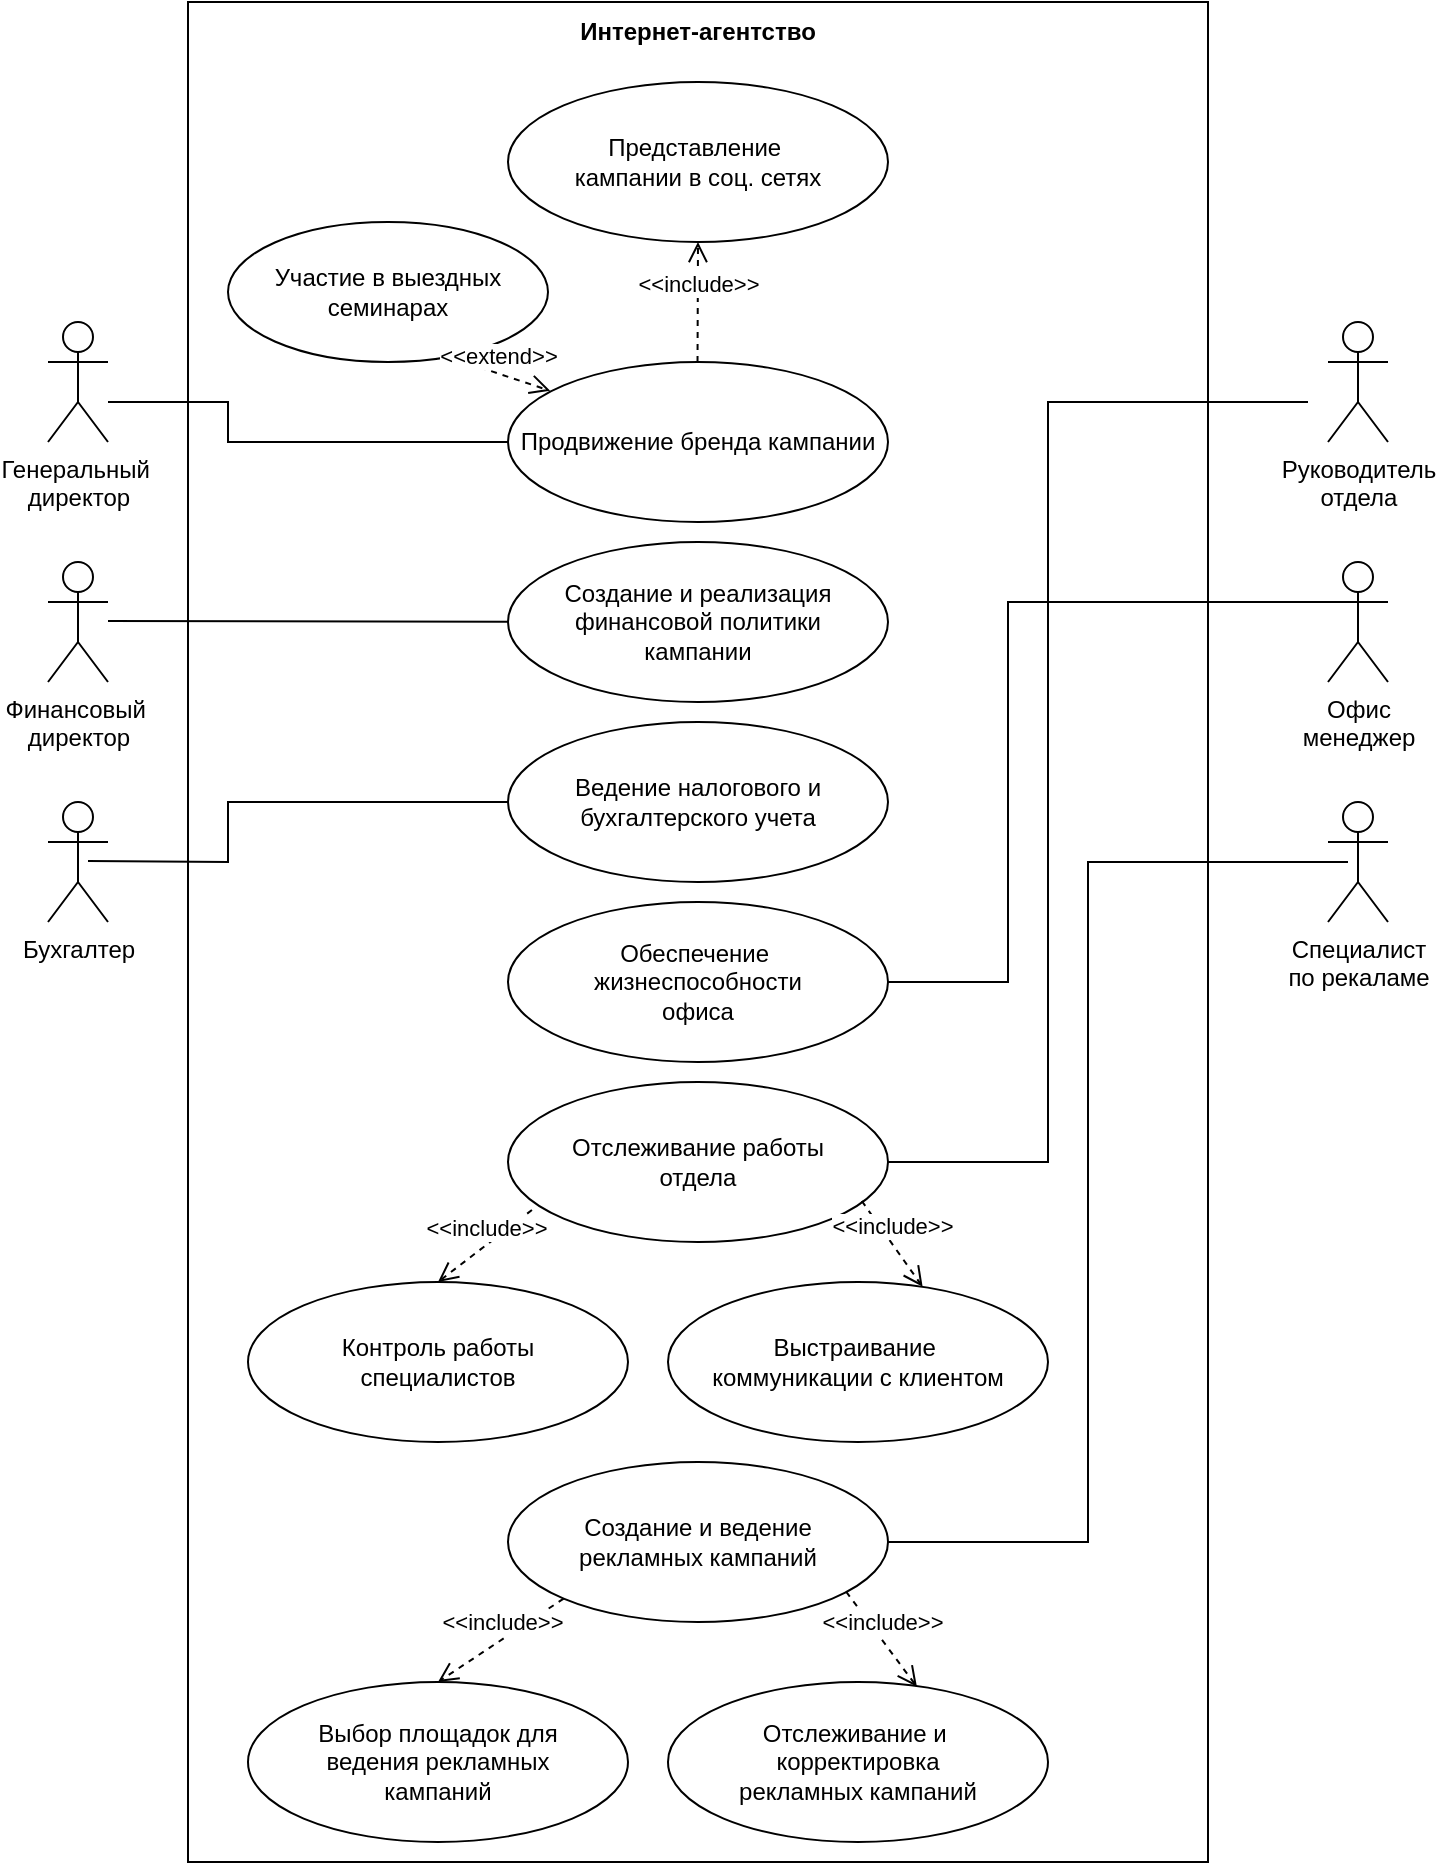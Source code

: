 <mxfile version="24.2.5" type="github">
  <diagram name="Страница — 1" id="Pmskii_91bTWeBg1kff7">
    <mxGraphModel dx="1969" dy="908" grid="1" gridSize="10" guides="1" tooltips="1" connect="1" arrows="1" fold="1" page="1" pageScale="1" pageWidth="827" pageHeight="1169" math="0" shadow="0">
      <root>
        <mxCell id="0" />
        <mxCell id="1" parent="0" />
        <mxCell id="o8MNEEBRWlQBnkrjZcF8-59" value="" style="rounded=0;whiteSpace=wrap;html=1;" vertex="1" parent="1">
          <mxGeometry x="150" y="20" width="510" height="930" as="geometry" />
        </mxCell>
        <mxCell id="o8MNEEBRWlQBnkrjZcF8-1" value="Генеральный&amp;nbsp;&lt;div&gt;директор&lt;/div&gt;" style="shape=umlActor;verticalLabelPosition=bottom;verticalAlign=top;html=1;outlineConnect=0;" vertex="1" parent="1">
          <mxGeometry x="80" y="180" width="30" height="60" as="geometry" />
        </mxCell>
        <mxCell id="o8MNEEBRWlQBnkrjZcF8-3" value="Финансовый&amp;nbsp;&lt;div&gt;директор&lt;/div&gt;" style="shape=umlActor;verticalLabelPosition=bottom;verticalAlign=top;html=1;outlineConnect=0;" vertex="1" parent="1">
          <mxGeometry x="80" y="300" width="30" height="60" as="geometry" />
        </mxCell>
        <mxCell id="o8MNEEBRWlQBnkrjZcF8-5" value="Бухгалтер" style="shape=umlActor;verticalLabelPosition=bottom;verticalAlign=top;html=1;outlineConnect=0;" vertex="1" parent="1">
          <mxGeometry x="80" y="420" width="30" height="60" as="geometry" />
        </mxCell>
        <mxCell id="o8MNEEBRWlQBnkrjZcF8-8" value="Руководитель&lt;div&gt;отдела&lt;/div&gt;" style="shape=umlActor;verticalLabelPosition=bottom;verticalAlign=top;html=1;outlineConnect=0;" vertex="1" parent="1">
          <mxGeometry x="720" y="180" width="30" height="60" as="geometry" />
        </mxCell>
        <mxCell id="o8MNEEBRWlQBnkrjZcF8-9" value="Офис &lt;br&gt;менеджер" style="shape=umlActor;verticalLabelPosition=bottom;verticalAlign=top;html=1;outlineConnect=0;" vertex="1" parent="1">
          <mxGeometry x="720" y="300" width="30" height="60" as="geometry" />
        </mxCell>
        <mxCell id="o8MNEEBRWlQBnkrjZcF8-13" value="Специалист&lt;br&gt;по рекаламе" style="shape=umlActor;verticalLabelPosition=bottom;verticalAlign=top;html=1;outlineConnect=0;" vertex="1" parent="1">
          <mxGeometry x="720" y="420" width="30" height="60" as="geometry" />
        </mxCell>
        <mxCell id="o8MNEEBRWlQBnkrjZcF8-14" value="Продвижение бренда кампании" style="ellipse;whiteSpace=wrap;html=1;" vertex="1" parent="1">
          <mxGeometry x="310" y="200" width="190" height="80" as="geometry" />
        </mxCell>
        <mxCell id="o8MNEEBRWlQBnkrjZcF8-20" value="Представление&amp;nbsp;&lt;div&gt;кампании в соц. сетях&lt;/div&gt;" style="ellipse;whiteSpace=wrap;html=1;" vertex="1" parent="1">
          <mxGeometry x="310" y="60" width="190" height="80" as="geometry" />
        </mxCell>
        <mxCell id="o8MNEEBRWlQBnkrjZcF8-34" value="&amp;lt;&amp;lt;include&amp;gt;&amp;gt;" style="html=1;verticalAlign=bottom;endArrow=open;dashed=1;endSize=8;curved=0;rounded=0;" edge="1" parent="1">
          <mxGeometry relative="1" as="geometry">
            <mxPoint x="404.76" y="200" as="sourcePoint" />
            <mxPoint x="405" y="140" as="targetPoint" />
          </mxGeometry>
        </mxCell>
        <mxCell id="o8MNEEBRWlQBnkrjZcF8-35" value="Создание и реализация&lt;div&gt;финансовой политики&lt;/div&gt;&lt;div&gt;кампании&lt;/div&gt;" style="ellipse;whiteSpace=wrap;html=1;" vertex="1" parent="1">
          <mxGeometry x="310" y="290" width="190" height="80" as="geometry" />
        </mxCell>
        <mxCell id="o8MNEEBRWlQBnkrjZcF8-44" value="" style="endArrow=none;html=1;rounded=0;" edge="1" parent="1" target="o8MNEEBRWlQBnkrjZcF8-35">
          <mxGeometry width="50" height="50" relative="1" as="geometry">
            <mxPoint x="110" y="329.5" as="sourcePoint" />
            <mxPoint x="190" y="329.5" as="targetPoint" />
          </mxGeometry>
        </mxCell>
        <mxCell id="o8MNEEBRWlQBnkrjZcF8-45" value="Ведение налогового и&lt;div&gt;бухгалтерского учета&lt;/div&gt;" style="ellipse;whiteSpace=wrap;html=1;" vertex="1" parent="1">
          <mxGeometry x="310" y="380" width="190" height="80" as="geometry" />
        </mxCell>
        <mxCell id="o8MNEEBRWlQBnkrjZcF8-47" value="Обеспечение&amp;nbsp;&lt;div&gt;жизнеспособности&lt;/div&gt;&lt;div&gt;офиса&lt;/div&gt;" style="ellipse;whiteSpace=wrap;html=1;" vertex="1" parent="1">
          <mxGeometry x="310" y="470" width="190" height="80" as="geometry" />
        </mxCell>
        <mxCell id="o8MNEEBRWlQBnkrjZcF8-48" value="" style="endArrow=none;html=1;rounded=0;entryX=0;entryY=0.333;entryDx=0;entryDy=0;entryPerimeter=0;exitX=1;exitY=0.5;exitDx=0;exitDy=0;" edge="1" parent="1" source="o8MNEEBRWlQBnkrjZcF8-47" target="o8MNEEBRWlQBnkrjZcF8-9">
          <mxGeometry width="50" height="50" relative="1" as="geometry">
            <mxPoint x="560" y="500" as="sourcePoint" />
            <mxPoint x="720" y="210" as="targetPoint" />
            <Array as="points">
              <mxPoint x="530" y="510" />
              <mxPoint x="560" y="510" />
              <mxPoint x="560" y="450" />
              <mxPoint x="560" y="320" />
              <mxPoint x="640" y="320" />
              <mxPoint x="680" y="320" />
            </Array>
          </mxGeometry>
        </mxCell>
        <mxCell id="o8MNEEBRWlQBnkrjZcF8-51" value="" style="endArrow=none;html=1;rounded=0;" edge="1" parent="1">
          <mxGeometry width="50" height="50" relative="1" as="geometry">
            <mxPoint x="110" y="220" as="sourcePoint" />
            <mxPoint x="270" y="240" as="targetPoint" />
            <Array as="points">
              <mxPoint x="170" y="220" />
              <mxPoint x="170" y="240" />
              <mxPoint x="270" y="240" />
              <mxPoint x="310" y="240" />
            </Array>
          </mxGeometry>
        </mxCell>
        <mxCell id="o8MNEEBRWlQBnkrjZcF8-52" value="" style="endArrow=none;html=1;rounded=0;" edge="1" parent="1">
          <mxGeometry width="50" height="50" relative="1" as="geometry">
            <mxPoint x="100" y="449.5" as="sourcePoint" />
            <mxPoint x="280" y="420" as="targetPoint" />
            <Array as="points">
              <mxPoint x="170" y="450" />
              <mxPoint x="170" y="420" />
              <mxPoint x="220" y="420" />
              <mxPoint x="280" y="420" />
              <mxPoint x="310" y="420" />
            </Array>
          </mxGeometry>
        </mxCell>
        <mxCell id="o8MNEEBRWlQBnkrjZcF8-53" value="Отслеживание работы&lt;div&gt;отдела&lt;/div&gt;" style="ellipse;whiteSpace=wrap;html=1;" vertex="1" parent="1">
          <mxGeometry x="310" y="560" width="190" height="80" as="geometry" />
        </mxCell>
        <mxCell id="o8MNEEBRWlQBnkrjZcF8-54" value="" style="endArrow=none;html=1;rounded=0;" edge="1" parent="1">
          <mxGeometry width="50" height="50" relative="1" as="geometry">
            <mxPoint x="560" y="600" as="sourcePoint" />
            <mxPoint x="710" y="220" as="targetPoint" />
            <Array as="points">
              <mxPoint x="500" y="600" />
              <mxPoint x="580" y="600" />
              <mxPoint x="580" y="550" />
              <mxPoint x="580" y="480" />
              <mxPoint x="580" y="420" />
              <mxPoint x="580" y="320" />
              <mxPoint x="580" y="270" />
              <mxPoint x="580" y="220" />
              <mxPoint x="680" y="220" />
            </Array>
          </mxGeometry>
        </mxCell>
        <mxCell id="o8MNEEBRWlQBnkrjZcF8-55" value="&amp;lt;&amp;lt;include&amp;gt;&amp;gt;" style="html=1;verticalAlign=bottom;endArrow=open;dashed=1;endSize=8;curved=0;rounded=0;exitX=0.063;exitY=0.8;exitDx=0;exitDy=0;exitPerimeter=0;entryX=0.5;entryY=0;entryDx=0;entryDy=0;" edge="1" parent="1" source="o8MNEEBRWlQBnkrjZcF8-53" target="o8MNEEBRWlQBnkrjZcF8-56">
          <mxGeometry relative="1" as="geometry">
            <mxPoint x="270" y="710" as="sourcePoint" />
            <mxPoint x="280" y="650" as="targetPoint" />
          </mxGeometry>
        </mxCell>
        <mxCell id="o8MNEEBRWlQBnkrjZcF8-56" value="Контроль работы&lt;div&gt;специалистов&lt;/div&gt;" style="ellipse;whiteSpace=wrap;html=1;" vertex="1" parent="1">
          <mxGeometry x="180" y="660" width="190" height="80" as="geometry" />
        </mxCell>
        <mxCell id="o8MNEEBRWlQBnkrjZcF8-61" value="Интернет-агентство" style="text;html=1;align=center;verticalAlign=middle;whiteSpace=wrap;rounded=0;fontStyle=1" vertex="1" parent="1">
          <mxGeometry x="325" y="20" width="160" height="30" as="geometry" />
        </mxCell>
        <mxCell id="o8MNEEBRWlQBnkrjZcF8-63" value="Создание и ведение&lt;div&gt;рекламных кампаний&lt;/div&gt;" style="ellipse;whiteSpace=wrap;html=1;" vertex="1" parent="1">
          <mxGeometry x="310" y="750" width="190" height="80" as="geometry" />
        </mxCell>
        <mxCell id="o8MNEEBRWlQBnkrjZcF8-64" value="" style="endArrow=none;html=1;rounded=0;exitX=1;exitY=0.5;exitDx=0;exitDy=0;" edge="1" parent="1" source="o8MNEEBRWlQBnkrjZcF8-63">
          <mxGeometry width="50" height="50" relative="1" as="geometry">
            <mxPoint x="580" y="830" as="sourcePoint" />
            <mxPoint x="730" y="450" as="targetPoint" />
            <Array as="points">
              <mxPoint x="600" y="790" />
              <mxPoint x="600" y="780" />
              <mxPoint x="600" y="710" />
              <mxPoint x="600" y="650" />
              <mxPoint x="600" y="550" />
              <mxPoint x="600" y="500" />
              <mxPoint x="600" y="450" />
              <mxPoint x="700" y="450" />
            </Array>
          </mxGeometry>
        </mxCell>
        <mxCell id="o8MNEEBRWlQBnkrjZcF8-66" value="&amp;lt;&amp;lt;include&amp;gt;&amp;gt;" style="html=1;verticalAlign=bottom;endArrow=open;dashed=1;endSize=8;curved=0;rounded=0;exitX=0;exitY=1;exitDx=0;exitDy=0;entryX=0.5;entryY=0;entryDx=0;entryDy=0;" edge="1" parent="1" source="o8MNEEBRWlQBnkrjZcF8-63" target="o8MNEEBRWlQBnkrjZcF8-67">
          <mxGeometry relative="1" as="geometry">
            <mxPoint x="332" y="825" as="sourcePoint" />
            <mxPoint x="290" y="851" as="targetPoint" />
          </mxGeometry>
        </mxCell>
        <mxCell id="o8MNEEBRWlQBnkrjZcF8-67" value="Выбор площадок для&lt;div&gt;ведения рекламных&lt;/div&gt;&lt;div&gt;кампаний&lt;/div&gt;" style="ellipse;whiteSpace=wrap;html=1;" vertex="1" parent="1">
          <mxGeometry x="180" y="860" width="190" height="80" as="geometry" />
        </mxCell>
        <mxCell id="o8MNEEBRWlQBnkrjZcF8-68" value="Выстраивание&amp;nbsp;&lt;div&gt;коммуникации с клиентом&lt;/div&gt;" style="ellipse;whiteSpace=wrap;html=1;" vertex="1" parent="1">
          <mxGeometry x="390" y="660" width="190" height="80" as="geometry" />
        </mxCell>
        <mxCell id="o8MNEEBRWlQBnkrjZcF8-69" value="&amp;lt;&amp;lt;include&amp;gt;&amp;gt;" style="html=1;verticalAlign=bottom;endArrow=open;dashed=1;endSize=8;curved=0;rounded=0;exitX=0.931;exitY=0.744;exitDx=0;exitDy=0;exitPerimeter=0;entryX=0.67;entryY=0.03;entryDx=0;entryDy=0;entryPerimeter=0;" edge="1" parent="1" source="o8MNEEBRWlQBnkrjZcF8-53" target="o8MNEEBRWlQBnkrjZcF8-68">
          <mxGeometry relative="1" as="geometry">
            <mxPoint x="500" y="630" as="sourcePoint" />
            <mxPoint x="518" y="660" as="targetPoint" />
          </mxGeometry>
        </mxCell>
        <mxCell id="o8MNEEBRWlQBnkrjZcF8-70" value="Отслеживание и&amp;nbsp;&lt;div&gt;корректировка&lt;div&gt;рекламных кампаний&lt;/div&gt;&lt;/div&gt;" style="ellipse;whiteSpace=wrap;html=1;" vertex="1" parent="1">
          <mxGeometry x="390" y="860" width="190" height="80" as="geometry" />
        </mxCell>
        <mxCell id="o8MNEEBRWlQBnkrjZcF8-71" value="&amp;lt;&amp;lt;include&amp;gt;&amp;gt;" style="html=1;verticalAlign=bottom;endArrow=open;dashed=1;endSize=8;curved=0;rounded=0;exitX=0.89;exitY=0.811;exitDx=0;exitDy=0;exitPerimeter=0;entryX=0.655;entryY=0.03;entryDx=0;entryDy=0;entryPerimeter=0;" edge="1" parent="1" source="o8MNEEBRWlQBnkrjZcF8-63" target="o8MNEEBRWlQBnkrjZcF8-70">
          <mxGeometry relative="1" as="geometry">
            <mxPoint x="548" y="820" as="sourcePoint" />
            <mxPoint x="500" y="853" as="targetPoint" />
          </mxGeometry>
        </mxCell>
        <mxCell id="o8MNEEBRWlQBnkrjZcF8-73" value="Участие в выездных&lt;div&gt;семинарах&lt;/div&gt;" style="ellipse;whiteSpace=wrap;html=1;" vertex="1" parent="1">
          <mxGeometry x="170" y="130" width="160" height="70" as="geometry" />
        </mxCell>
        <mxCell id="o8MNEEBRWlQBnkrjZcF8-74" value="&amp;lt;&amp;lt;extend&amp;gt;&amp;gt;" style="html=1;verticalAlign=bottom;endArrow=open;dashed=1;endSize=8;curved=0;rounded=0;exitX=0.68;exitY=0.957;exitDx=0;exitDy=0;exitPerimeter=0;entryX=0.111;entryY=0.18;entryDx=0;entryDy=0;entryPerimeter=0;" edge="1" parent="1" source="o8MNEEBRWlQBnkrjZcF8-73" target="o8MNEEBRWlQBnkrjZcF8-14">
          <mxGeometry relative="1" as="geometry">
            <mxPoint x="310" y="210" as="sourcePoint" />
            <mxPoint x="310" y="150" as="targetPoint" />
          </mxGeometry>
        </mxCell>
      </root>
    </mxGraphModel>
  </diagram>
</mxfile>
